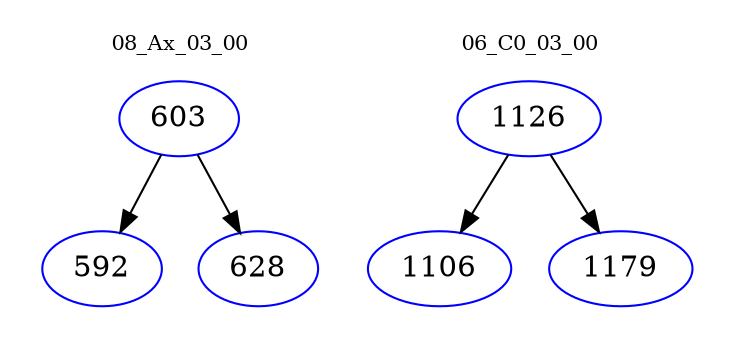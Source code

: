 digraph{
subgraph cluster_0 {
color = white
label = "08_Ax_03_00";
fontsize=10;
T0_603 [label="603", color="blue"]
T0_603 -> T0_592 [color="black"]
T0_592 [label="592", color="blue"]
T0_603 -> T0_628 [color="black"]
T0_628 [label="628", color="blue"]
}
subgraph cluster_1 {
color = white
label = "06_C0_03_00";
fontsize=10;
T1_1126 [label="1126", color="blue"]
T1_1126 -> T1_1106 [color="black"]
T1_1106 [label="1106", color="blue"]
T1_1126 -> T1_1179 [color="black"]
T1_1179 [label="1179", color="blue"]
}
}
